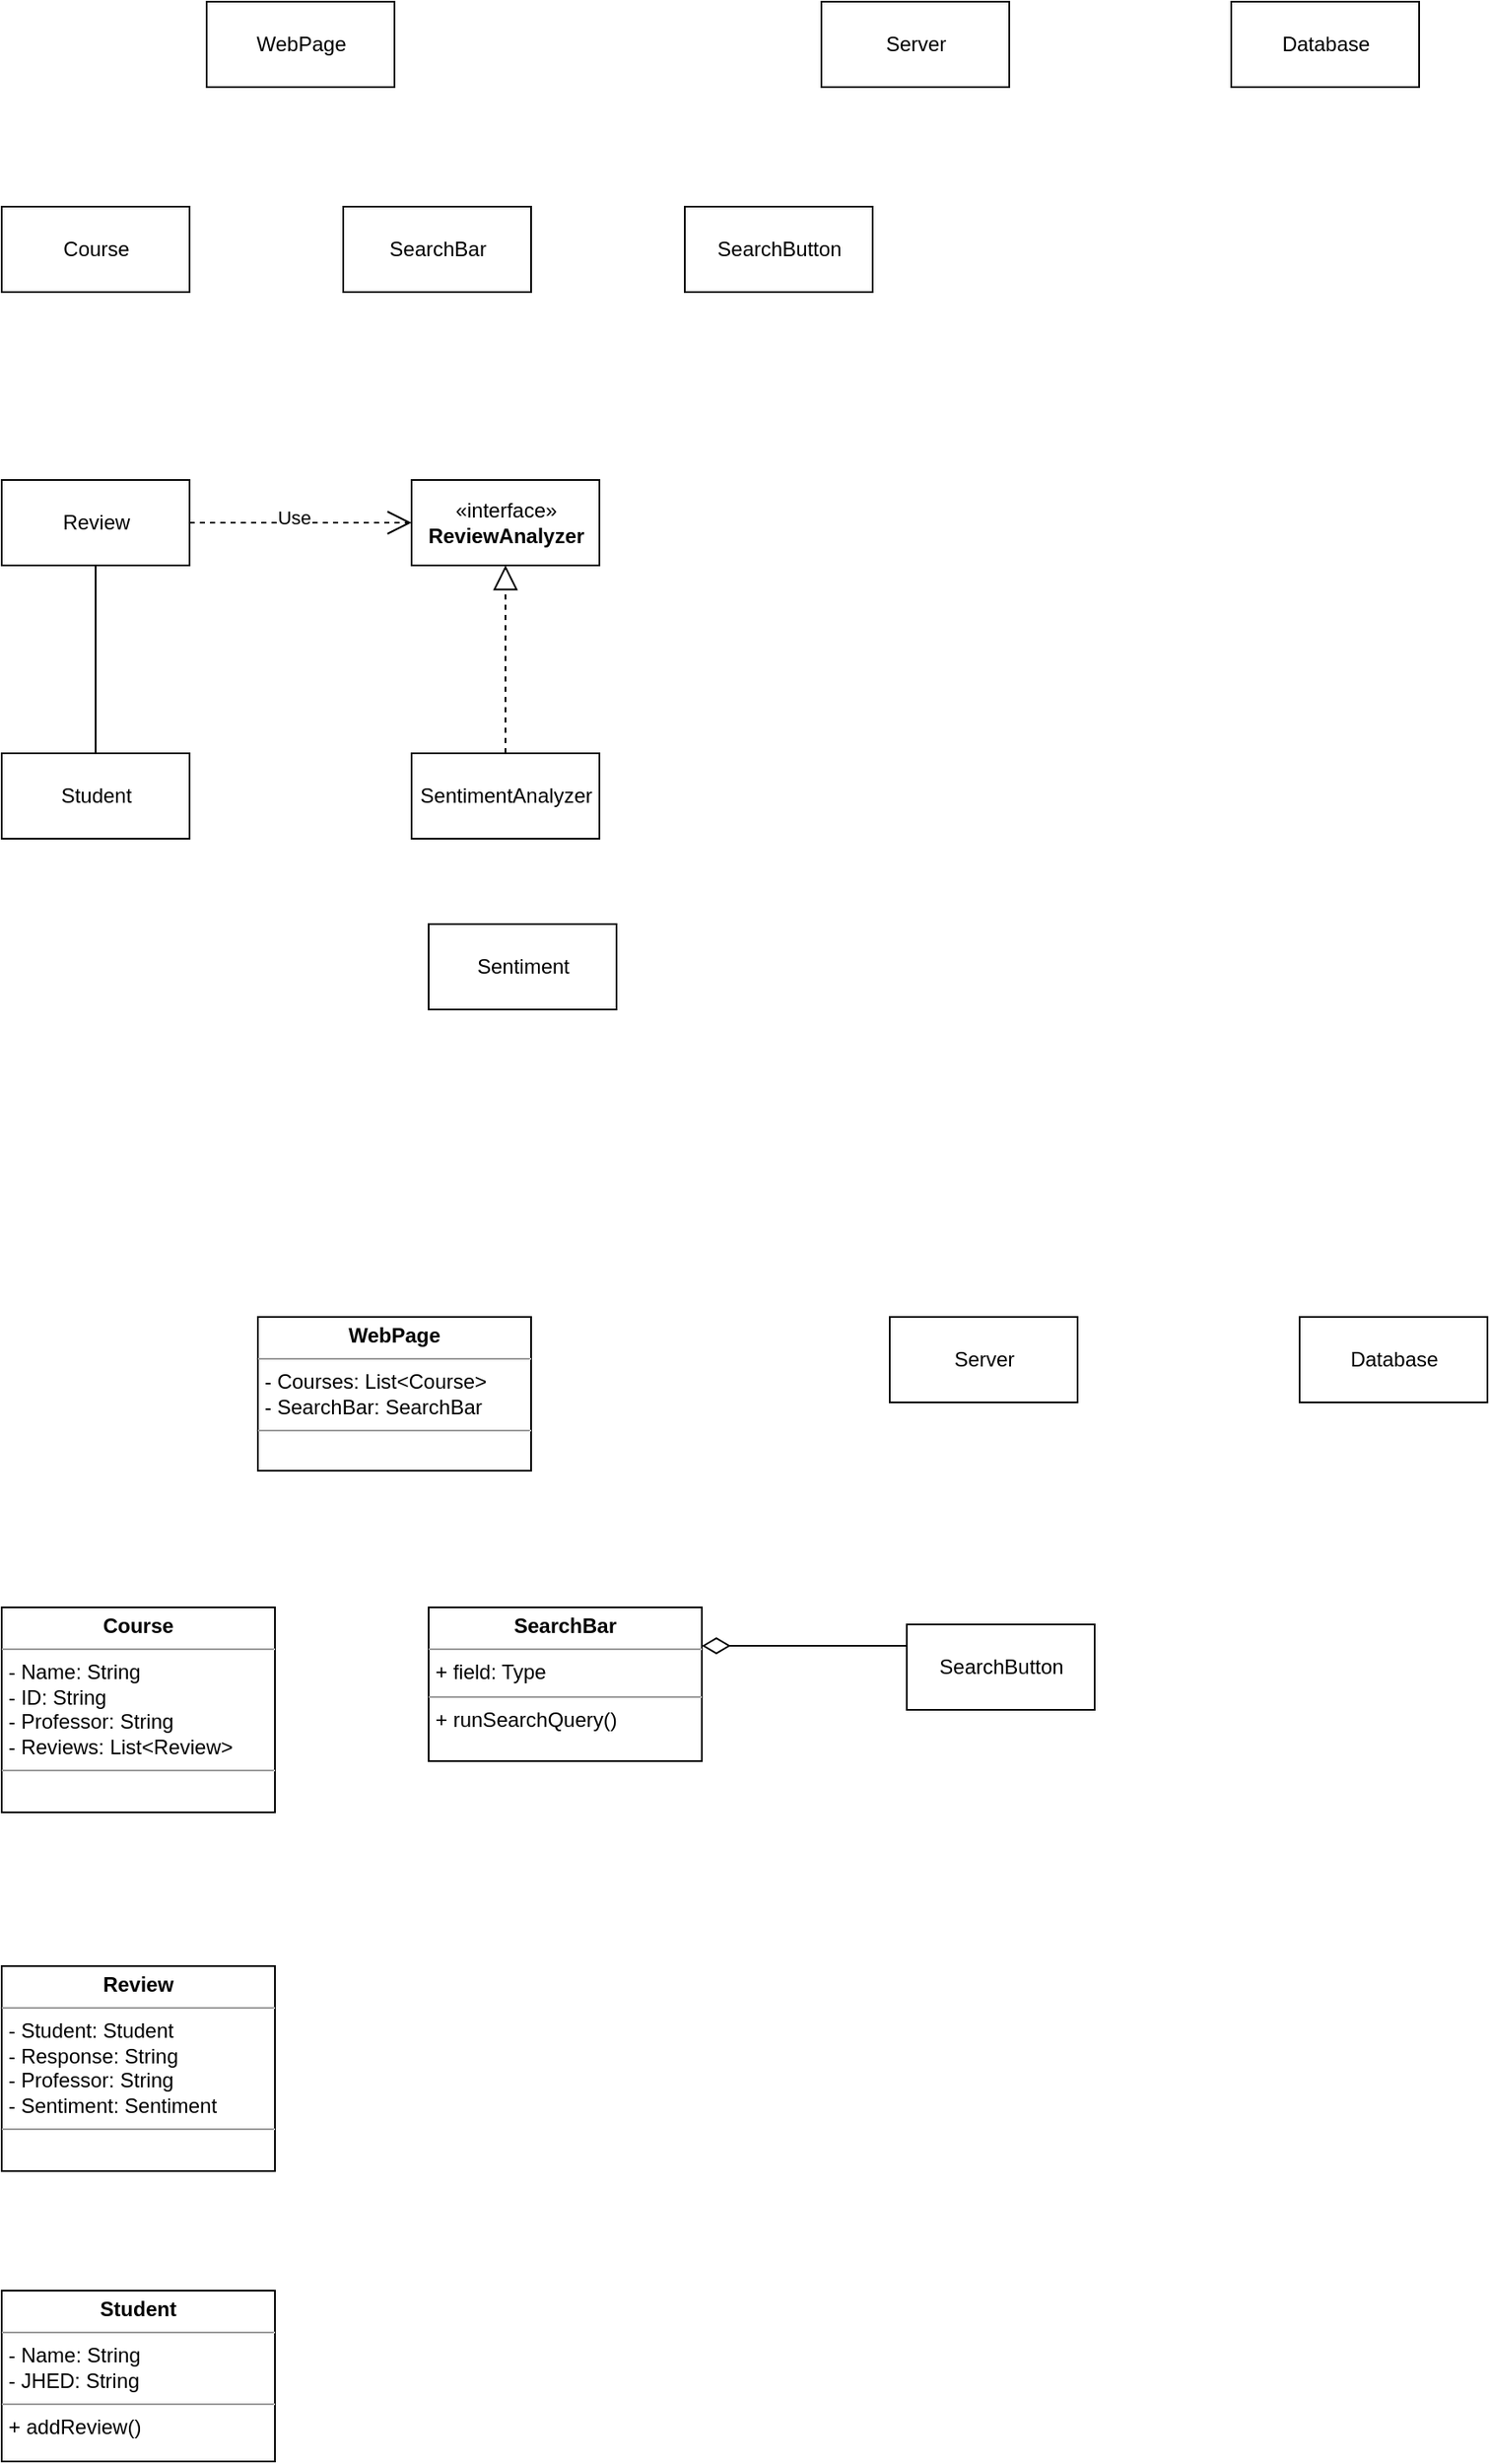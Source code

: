 <mxfile version="20.3.0" type="device"><diagram id="4XTOWNeRHPp-hLria3tP" name="Page-1"><mxGraphModel dx="624" dy="1591" grid="1" gridSize="10" guides="1" tooltips="1" connect="1" arrows="1" fold="1" page="1" pageScale="1" pageWidth="1100" pageHeight="850" math="0" shadow="0"><root><mxCell id="0"/><mxCell id="1" parent="0"/><mxCell id="gsyXQG4FVz-aXH8XWBUT-1" value="WebPage" style="html=1;" vertex="1" parent="1"><mxGeometry x="200" y="110" width="110" height="50" as="geometry"/></mxCell><mxCell id="gsyXQG4FVz-aXH8XWBUT-2" value="Course" style="html=1;" vertex="1" parent="1"><mxGeometry x="80" y="230" width="110" height="50" as="geometry"/></mxCell><mxCell id="gsyXQG4FVz-aXH8XWBUT-27" style="edgeStyle=orthogonalEdgeStyle;rounded=0;orthogonalLoop=1;jettySize=auto;html=1;exitX=1;exitY=0.5;exitDx=0;exitDy=0;entryX=0;entryY=0.5;entryDx=0;entryDy=0;startArrow=none;startFill=0;endArrow=open;endFill=0;startSize=14;sourcePerimeterSpacing=0;dashed=1;endSize=12;" edge="1" parent="1" source="gsyXQG4FVz-aXH8XWBUT-3" target="gsyXQG4FVz-aXH8XWBUT-26"><mxGeometry relative="1" as="geometry"/></mxCell><mxCell id="gsyXQG4FVz-aXH8XWBUT-28" value="Use" style="edgeLabel;html=1;align=center;verticalAlign=middle;resizable=0;points=[];" vertex="1" connectable="0" parent="gsyXQG4FVz-aXH8XWBUT-27"><mxGeometry x="-0.061" y="3" relative="1" as="geometry"><mxPoint as="offset"/></mxGeometry></mxCell><mxCell id="gsyXQG4FVz-aXH8XWBUT-3" value="Review" style="html=1;" vertex="1" parent="1"><mxGeometry x="80" y="390" width="110" height="50" as="geometry"/></mxCell><mxCell id="gsyXQG4FVz-aXH8XWBUT-30" style="edgeStyle=orthogonalEdgeStyle;rounded=0;orthogonalLoop=1;jettySize=auto;html=1;exitX=0.5;exitY=0;exitDx=0;exitDy=0;entryX=0.5;entryY=1;entryDx=0;entryDy=0;startArrow=none;startFill=0;endArrow=none;endFill=0;startSize=14;endSize=12;sourcePerimeterSpacing=0;" edge="1" parent="1" source="gsyXQG4FVz-aXH8XWBUT-4" target="gsyXQG4FVz-aXH8XWBUT-3"><mxGeometry relative="1" as="geometry"/></mxCell><mxCell id="gsyXQG4FVz-aXH8XWBUT-4" value="Student" style="html=1;" vertex="1" parent="1"><mxGeometry x="80" y="550" width="110" height="50" as="geometry"/></mxCell><mxCell id="gsyXQG4FVz-aXH8XWBUT-29" style="edgeStyle=orthogonalEdgeStyle;rounded=0;orthogonalLoop=1;jettySize=auto;html=1;exitX=0.5;exitY=0;exitDx=0;exitDy=0;entryX=0.5;entryY=1;entryDx=0;entryDy=0;dashed=1;startArrow=none;startFill=0;endArrow=block;endFill=0;startSize=14;endSize=12;sourcePerimeterSpacing=0;" edge="1" parent="1" source="gsyXQG4FVz-aXH8XWBUT-5" target="gsyXQG4FVz-aXH8XWBUT-26"><mxGeometry relative="1" as="geometry"/></mxCell><mxCell id="gsyXQG4FVz-aXH8XWBUT-5" value="SentimentAnalyzer" style="html=1;" vertex="1" parent="1"><mxGeometry x="320" y="550" width="110" height="50" as="geometry"/></mxCell><mxCell id="gsyXQG4FVz-aXH8XWBUT-6" value="Server" style="html=1;" vertex="1" parent="1"><mxGeometry x="560" y="110" width="110" height="50" as="geometry"/></mxCell><mxCell id="gsyXQG4FVz-aXH8XWBUT-7" value="Database" style="html=1;" vertex="1" parent="1"><mxGeometry x="800" y="110" width="110" height="50" as="geometry"/></mxCell><mxCell id="gsyXQG4FVz-aXH8XWBUT-8" value="SearchBar" style="html=1;" vertex="1" parent="1"><mxGeometry x="280" y="230" width="110" height="50" as="geometry"/></mxCell><mxCell id="gsyXQG4FVz-aXH8XWBUT-9" value="SearchButton" style="html=1;" vertex="1" parent="1"><mxGeometry x="480" y="230" width="110" height="50" as="geometry"/></mxCell><mxCell id="gsyXQG4FVz-aXH8XWBUT-15" value="&lt;p style=&quot;margin:0px;margin-top:4px;text-align:center;&quot;&gt;&lt;b&gt;Course&lt;/b&gt;&lt;/p&gt;&lt;hr size=&quot;1&quot;&gt;&lt;p style=&quot;margin:0px;margin-left:4px;&quot;&gt;- Name: String&lt;/p&gt;&lt;p style=&quot;margin:0px;margin-left:4px;&quot;&gt;- ID: String&lt;/p&gt;&lt;p style=&quot;margin:0px;margin-left:4px;&quot;&gt;- Professor: String&lt;/p&gt;&lt;p style=&quot;margin:0px;margin-left:4px;&quot;&gt;- Reviews: List&amp;lt;Review&amp;gt;&lt;/p&gt;&lt;hr size=&quot;1&quot;&gt;&lt;p style=&quot;margin:0px;margin-left:4px;&quot;&gt;&lt;br&gt;&lt;/p&gt;" style="verticalAlign=top;align=left;overflow=fill;fontSize=12;fontFamily=Helvetica;html=1;" vertex="1" parent="1"><mxGeometry x="80" y="1050" width="160" height="120" as="geometry"/></mxCell><mxCell id="gsyXQG4FVz-aXH8XWBUT-16" value="&lt;p style=&quot;margin:0px;margin-top:4px;text-align:center;&quot;&gt;&lt;b&gt;Review&lt;/b&gt;&lt;/p&gt;&lt;hr size=&quot;1&quot;&gt;&lt;p style=&quot;margin:0px;margin-left:4px;&quot;&gt;- Student: Student&lt;/p&gt;&lt;p style=&quot;margin:0px;margin-left:4px;&quot;&gt;- Response: String&lt;/p&gt;&lt;p style=&quot;margin:0px;margin-left:4px;&quot;&gt;- Professor: String&lt;/p&gt;&lt;p style=&quot;margin:0px;margin-left:4px;&quot;&gt;- Sentiment: Sentiment&lt;/p&gt;&lt;hr size=&quot;1&quot;&gt;&lt;p style=&quot;margin:0px;margin-left:4px;&quot;&gt;&lt;br&gt;&lt;/p&gt;" style="verticalAlign=top;align=left;overflow=fill;fontSize=12;fontFamily=Helvetica;html=1;" vertex="1" parent="1"><mxGeometry x="80" y="1260" width="160" height="120" as="geometry"/></mxCell><mxCell id="gsyXQG4FVz-aXH8XWBUT-17" value="Sentiment" style="html=1;" vertex="1" parent="1"><mxGeometry x="330" y="650" width="110" height="50" as="geometry"/></mxCell><mxCell id="gsyXQG4FVz-aXH8XWBUT-18" value="&lt;p style=&quot;margin:0px;margin-top:4px;text-align:center;&quot;&gt;&lt;b&gt;Student&lt;/b&gt;&lt;/p&gt;&lt;hr size=&quot;1&quot;&gt;&lt;p style=&quot;margin:0px;margin-left:4px;&quot;&gt;- Name: String&lt;/p&gt;&lt;p style=&quot;margin:0px;margin-left:4px;&quot;&gt;- JHED: String&lt;br&gt;&lt;/p&gt;&lt;hr size=&quot;1&quot;&gt;&lt;p style=&quot;margin:0px;margin-left:4px;&quot;&gt;+ addReview()&lt;/p&gt;" style="verticalAlign=top;align=left;overflow=fill;fontSize=12;fontFamily=Helvetica;html=1;" vertex="1" parent="1"><mxGeometry x="80" y="1450" width="160" height="100" as="geometry"/></mxCell><mxCell id="gsyXQG4FVz-aXH8XWBUT-25" style="edgeStyle=orthogonalEdgeStyle;rounded=0;orthogonalLoop=1;jettySize=auto;html=1;exitX=1;exitY=0.25;exitDx=0;exitDy=0;entryX=0;entryY=0.25;entryDx=0;entryDy=0;startArrow=diamondThin;startFill=0;sourcePerimeterSpacing=0;startSize=14;endArrow=none;endFill=0;" edge="1" parent="1" source="gsyXQG4FVz-aXH8XWBUT-19" target="gsyXQG4FVz-aXH8XWBUT-20"><mxGeometry relative="1" as="geometry"/></mxCell><mxCell id="gsyXQG4FVz-aXH8XWBUT-19" value="&lt;p style=&quot;margin:0px;margin-top:4px;text-align:center;&quot;&gt;&lt;b&gt;SearchBar&lt;/b&gt;&lt;/p&gt;&lt;hr size=&quot;1&quot;&gt;&lt;p style=&quot;margin:0px;margin-left:4px;&quot;&gt;+ field: Type&lt;/p&gt;&lt;hr size=&quot;1&quot;&gt;&lt;p style=&quot;margin:0px;margin-left:4px;&quot;&gt;+ runSearchQuery()&lt;/p&gt;" style="verticalAlign=top;align=left;overflow=fill;fontSize=12;fontFamily=Helvetica;html=1;" vertex="1" parent="1"><mxGeometry x="330" y="1050" width="160" height="90" as="geometry"/></mxCell><mxCell id="gsyXQG4FVz-aXH8XWBUT-20" value="SearchButton" style="html=1;" vertex="1" parent="1"><mxGeometry x="610" y="1060" width="110" height="50" as="geometry"/></mxCell><mxCell id="gsyXQG4FVz-aXH8XWBUT-21" value="&lt;p style=&quot;margin:0px;margin-top:4px;text-align:center;&quot;&gt;&lt;b&gt;WebPage&lt;/b&gt;&lt;/p&gt;&lt;hr size=&quot;1&quot;&gt;&lt;p style=&quot;margin:0px;margin-left:4px;&quot;&gt;- Courses: List&amp;lt;Course&amp;gt;&lt;/p&gt;&lt;p style=&quot;margin:0px;margin-left:4px;&quot;&gt;- SearchBar: SearchBar&lt;br&gt;&lt;/p&gt;&lt;hr size=&quot;1&quot;&gt;&lt;p style=&quot;margin:0px;margin-left:4px;&quot;&gt;&lt;br&gt;&lt;/p&gt;" style="verticalAlign=top;align=left;overflow=fill;fontSize=12;fontFamily=Helvetica;html=1;" vertex="1" parent="1"><mxGeometry x="230" y="880" width="160" height="90" as="geometry"/></mxCell><mxCell id="gsyXQG4FVz-aXH8XWBUT-22" value="Server" style="html=1;" vertex="1" parent="1"><mxGeometry x="600" y="880" width="110" height="50" as="geometry"/></mxCell><mxCell id="gsyXQG4FVz-aXH8XWBUT-23" value="Database" style="html=1;" vertex="1" parent="1"><mxGeometry x="840" y="880" width="110" height="50" as="geometry"/></mxCell><mxCell id="gsyXQG4FVz-aXH8XWBUT-26" value="«interface»&lt;br&gt;&lt;b&gt;ReviewAnalyzer&lt;/b&gt;" style="html=1;" vertex="1" parent="1"><mxGeometry x="320" y="390" width="110" height="50" as="geometry"/></mxCell></root></mxGraphModel></diagram></mxfile>